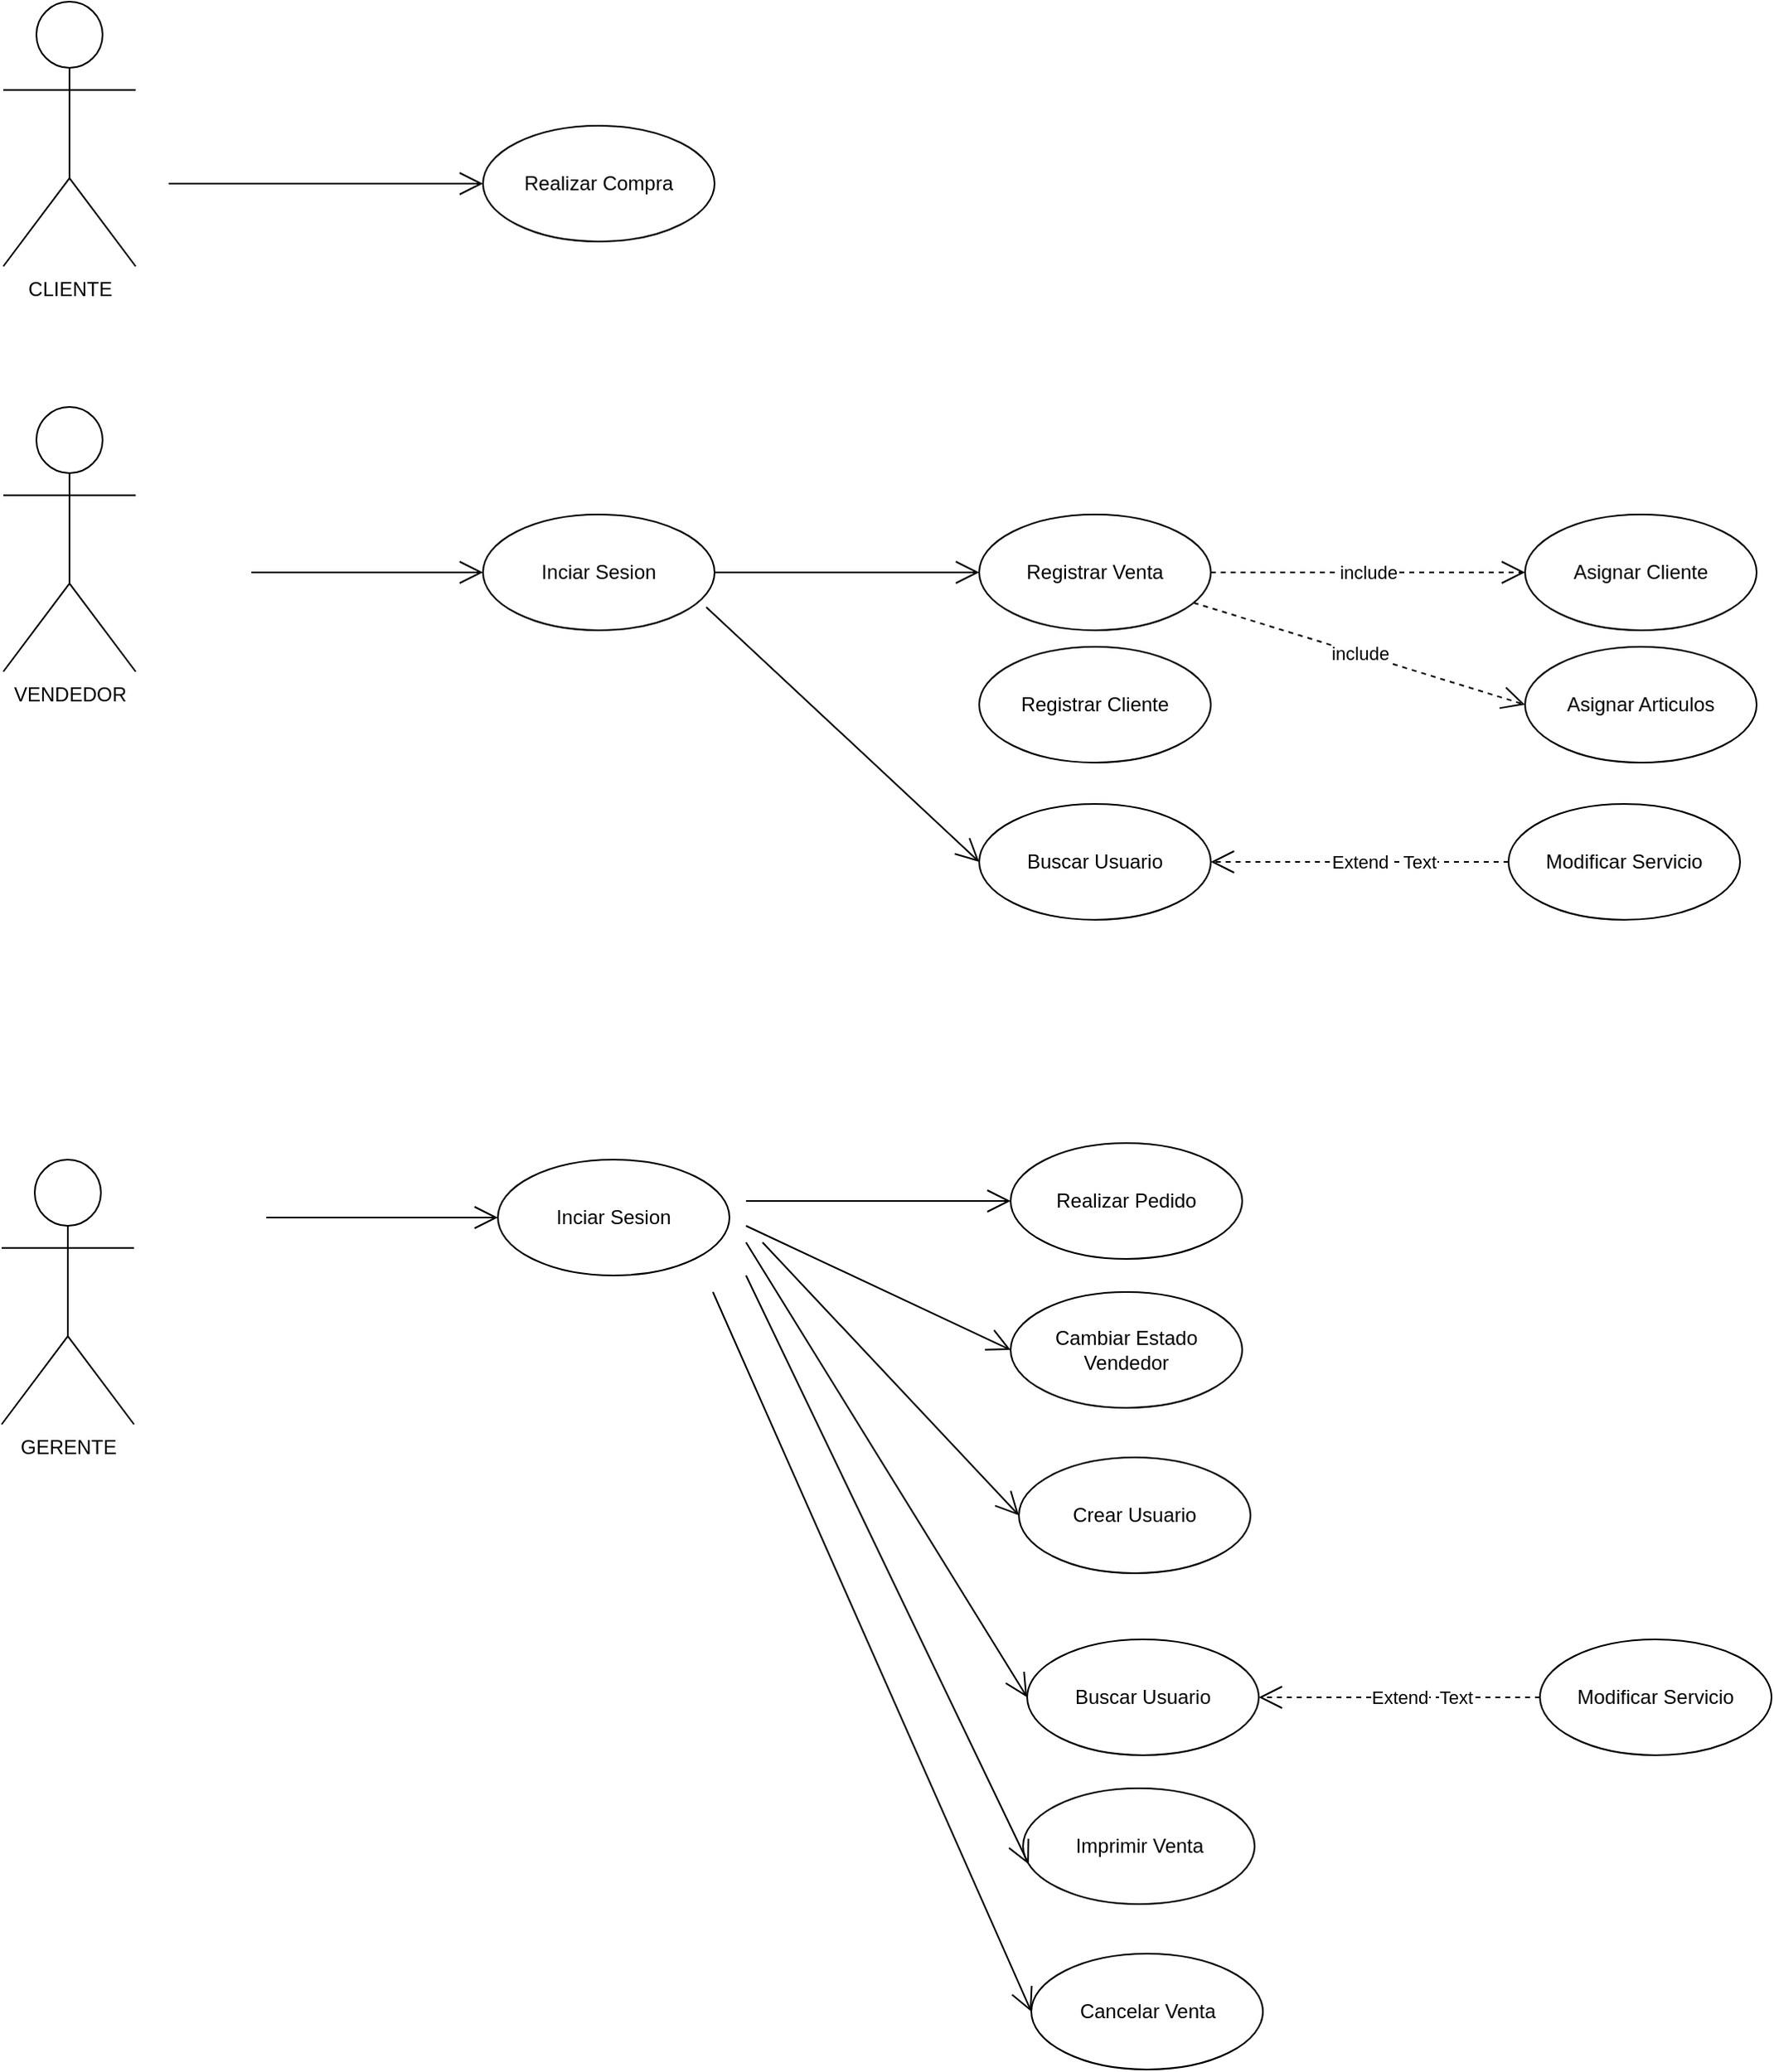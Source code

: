 <mxfile version="20.8.16" type="device"><diagram id="q2j8Y4pweuj2jd-uYmjU" name="Page-1"><mxGraphModel dx="1659" dy="901" grid="1" gridSize="10" guides="1" tooltips="1" connect="1" arrows="1" fold="1" page="1" pageScale="1" pageWidth="1169" pageHeight="827" math="0" shadow="0"><root><mxCell id="0"/><mxCell id="1" parent="0"/><mxCell id="rADb9SsHpscGJmnHa3H3-1" value="CLIENTE" style="shape=umlActor;verticalLabelPosition=bottom;verticalAlign=top;html=1;" parent="1" vertex="1"><mxGeometry x="100" y="40" width="80" height="160" as="geometry"/></mxCell><mxCell id="rADb9SsHpscGJmnHa3H3-4" value="Realizar Compra" style="ellipse;whiteSpace=wrap;html=1;" parent="1" vertex="1"><mxGeometry x="390" y="115" width="140" height="70" as="geometry"/></mxCell><mxCell id="rADb9SsHpscGJmnHa3H3-5" value="" style="endArrow=open;endFill=1;endSize=12;html=1;rounded=0;entryX=0;entryY=0.5;entryDx=0;entryDy=0;" parent="1" target="rADb9SsHpscGJmnHa3H3-4" edge="1"><mxGeometry width="160" relative="1" as="geometry"><mxPoint x="200" y="150" as="sourcePoint"/><mxPoint x="360" y="150" as="targetPoint"/></mxGeometry></mxCell><mxCell id="rADb9SsHpscGJmnHa3H3-8" value="GERENTE" style="shape=umlActor;verticalLabelPosition=bottom;verticalAlign=top;html=1;" parent="1" vertex="1"><mxGeometry x="99" y="740" width="80" height="160" as="geometry"/></mxCell><mxCell id="npNVWmQioHByN9bGLHw9-1" value="VENDEDOR" style="shape=umlActor;verticalLabelPosition=bottom;verticalAlign=top;html=1;" vertex="1" parent="1"><mxGeometry x="100" y="285" width="80" height="160" as="geometry"/></mxCell><mxCell id="npNVWmQioHByN9bGLHw9-2" value="Realizar Pedido" style="ellipse;whiteSpace=wrap;html=1;" vertex="1" parent="1"><mxGeometry x="709" y="730" width="140" height="70" as="geometry"/></mxCell><mxCell id="npNVWmQioHByN9bGLHw9-3" value="" style="endArrow=open;endFill=1;endSize=12;html=1;rounded=0;entryX=0;entryY=0.5;entryDx=0;entryDy=0;" edge="1" parent="1" target="npNVWmQioHByN9bGLHw9-2"><mxGeometry width="160" relative="1" as="geometry"><mxPoint x="549" y="765" as="sourcePoint"/><mxPoint x="739" y="860" as="targetPoint"/></mxGeometry></mxCell><mxCell id="npNVWmQioHByN9bGLHw9-4" value="Cambiar Estado Vendedor" style="ellipse;whiteSpace=wrap;html=1;" vertex="1" parent="1"><mxGeometry x="709" y="820" width="140" height="70" as="geometry"/></mxCell><mxCell id="npNVWmQioHByN9bGLHw9-5" value="" style="endArrow=open;endFill=1;endSize=12;html=1;rounded=0;entryX=0;entryY=0.5;entryDx=0;entryDy=0;" edge="1" parent="1" target="npNVWmQioHByN9bGLHw9-4"><mxGeometry width="160" relative="1" as="geometry"><mxPoint x="549" y="780" as="sourcePoint"/><mxPoint x="739" y="950" as="targetPoint"/></mxGeometry></mxCell><mxCell id="npNVWmQioHByN9bGLHw9-6" value="Buscar Usuario" style="ellipse;whiteSpace=wrap;html=1;" vertex="1" parent="1"><mxGeometry x="719" y="1030" width="140" height="70" as="geometry"/></mxCell><mxCell id="npNVWmQioHByN9bGLHw9-7" value="" style="endArrow=open;endFill=1;endSize=12;html=1;rounded=0;entryX=0;entryY=0.5;entryDx=0;entryDy=0;" edge="1" parent="1" target="npNVWmQioHByN9bGLHw9-6"><mxGeometry width="160" relative="1" as="geometry"><mxPoint x="549" y="790" as="sourcePoint"/><mxPoint x="739" y="1046" as="targetPoint"/></mxGeometry></mxCell><mxCell id="npNVWmQioHByN9bGLHw9-9" value="Crear Usuario" style="ellipse;whiteSpace=wrap;html=1;" vertex="1" parent="1"><mxGeometry x="714" y="920" width="140" height="70" as="geometry"/></mxCell><mxCell id="npNVWmQioHByN9bGLHw9-10" value="Modificar Servicio" style="ellipse;whiteSpace=wrap;html=1;" vertex="1" parent="1"><mxGeometry x="1029" y="1030" width="140" height="70" as="geometry"/></mxCell><mxCell id="npNVWmQioHByN9bGLHw9-11" value="Extend" style="endArrow=open;endSize=12;dashed=1;html=1;rounded=0;exitX=0;exitY=0.5;exitDx=0;exitDy=0;entryX=1;entryY=0.5;entryDx=0;entryDy=0;" edge="1" parent="1" source="npNVWmQioHByN9bGLHw9-10" target="npNVWmQioHByN9bGLHw9-6"><mxGeometry width="160" relative="1" as="geometry"><mxPoint x="859" y="1056" as="sourcePoint"/><mxPoint x="869" y="1006" as="targetPoint"/></mxGeometry></mxCell><mxCell id="npNVWmQioHByN9bGLHw9-23" value="Text" style="edgeLabel;html=1;align=center;verticalAlign=middle;resizable=0;points=[];" vertex="1" connectable="0" parent="npNVWmQioHByN9bGLHw9-11"><mxGeometry x="-0.4" relative="1" as="geometry"><mxPoint as="offset"/></mxGeometry></mxCell><mxCell id="npNVWmQioHByN9bGLHw9-16" value="" style="endArrow=open;endFill=1;endSize=12;html=1;rounded=0;entryX=0;entryY=0.5;entryDx=0;entryDy=0;" edge="1" parent="1" target="npNVWmQioHByN9bGLHw9-9"><mxGeometry width="160" relative="1" as="geometry"><mxPoint x="559" y="790" as="sourcePoint"/><mxPoint x="719" y="865" as="targetPoint"/></mxGeometry></mxCell><mxCell id="npNVWmQioHByN9bGLHw9-17" value="Inciar Sesion" style="ellipse;whiteSpace=wrap;html=1;" vertex="1" parent="1"><mxGeometry x="399" y="740" width="140" height="70" as="geometry"/></mxCell><mxCell id="npNVWmQioHByN9bGLHw9-18" value="" style="endArrow=open;endFill=1;endSize=12;html=1;rounded=0;entryX=0;entryY=0.5;entryDx=0;entryDy=0;" edge="1" parent="1" target="npNVWmQioHByN9bGLHw9-17"><mxGeometry width="160" relative="1" as="geometry"><mxPoint x="259" y="775" as="sourcePoint"/><mxPoint x="429" y="790" as="targetPoint"/></mxGeometry></mxCell><mxCell id="npNVWmQioHByN9bGLHw9-19" value="Inciar Sesion" style="ellipse;whiteSpace=wrap;html=1;" vertex="1" parent="1"><mxGeometry x="390" y="350" width="140" height="70" as="geometry"/></mxCell><mxCell id="npNVWmQioHByN9bGLHw9-20" value="" style="endArrow=open;endFill=1;endSize=12;html=1;rounded=0;entryX=0;entryY=0.5;entryDx=0;entryDy=0;" edge="1" parent="1" target="npNVWmQioHByN9bGLHw9-19"><mxGeometry width="160" relative="1" as="geometry"><mxPoint x="250" y="385" as="sourcePoint"/><mxPoint x="420" y="400" as="targetPoint"/></mxGeometry></mxCell><mxCell id="npNVWmQioHByN9bGLHw9-21" value="Registrar Venta" style="ellipse;whiteSpace=wrap;html=1;" vertex="1" parent="1"><mxGeometry x="690" y="350" width="140" height="70" as="geometry"/></mxCell><mxCell id="npNVWmQioHByN9bGLHw9-22" value="" style="endArrow=open;endFill=1;endSize=12;html=1;rounded=0;entryX=0;entryY=0.5;entryDx=0;entryDy=0;" edge="1" parent="1" target="npNVWmQioHByN9bGLHw9-21"><mxGeometry width="160" relative="1" as="geometry"><mxPoint x="530" y="385" as="sourcePoint"/><mxPoint x="720" y="480" as="targetPoint"/></mxGeometry></mxCell><mxCell id="npNVWmQioHByN9bGLHw9-24" value="Asignar Cliente" style="ellipse;whiteSpace=wrap;html=1;" vertex="1" parent="1"><mxGeometry x="1020" y="350" width="140" height="70" as="geometry"/></mxCell><mxCell id="npNVWmQioHByN9bGLHw9-25" value="include" style="endArrow=open;endSize=12;dashed=1;html=1;rounded=0;exitX=1;exitY=0.5;exitDx=0;exitDy=0;entryX=0;entryY=0.5;entryDx=0;entryDy=0;" edge="1" parent="1" source="npNVWmQioHByN9bGLHw9-21" target="npNVWmQioHByN9bGLHw9-24"><mxGeometry width="160" relative="1" as="geometry"><mxPoint x="850" y="376" as="sourcePoint"/><mxPoint x="1050" y="240" as="targetPoint"/></mxGeometry></mxCell><mxCell id="npNVWmQioHByN9bGLHw9-27" value="Asignar Articulos" style="ellipse;whiteSpace=wrap;html=1;" vertex="1" parent="1"><mxGeometry x="1020" y="430" width="140" height="70" as="geometry"/></mxCell><mxCell id="npNVWmQioHByN9bGLHw9-28" value="include" style="endArrow=open;endSize=12;dashed=1;html=1;rounded=0;entryX=0;entryY=0.5;entryDx=0;entryDy=0;" edge="1" parent="1" target="npNVWmQioHByN9bGLHw9-27" source="npNVWmQioHByN9bGLHw9-21"><mxGeometry width="160" relative="1" as="geometry"><mxPoint x="830" y="465" as="sourcePoint"/><mxPoint x="1050" y="320" as="targetPoint"/></mxGeometry></mxCell><mxCell id="npNVWmQioHByN9bGLHw9-29" value="Imprimir Venta" style="ellipse;whiteSpace=wrap;html=1;" vertex="1" parent="1"><mxGeometry x="716.5" y="1120" width="140" height="70" as="geometry"/></mxCell><mxCell id="npNVWmQioHByN9bGLHw9-30" value="Cancelar Venta" style="ellipse;whiteSpace=wrap;html=1;" vertex="1" parent="1"><mxGeometry x="721.5" y="1220" width="140" height="70" as="geometry"/></mxCell><mxCell id="npNVWmQioHByN9bGLHw9-31" value="" style="endArrow=open;endFill=1;endSize=12;html=1;rounded=0;entryX=0.025;entryY=0.657;entryDx=0;entryDy=0;entryPerimeter=0;" edge="1" parent="1" target="npNVWmQioHByN9bGLHw9-29"><mxGeometry width="160" relative="1" as="geometry"><mxPoint x="549" y="810" as="sourcePoint"/><mxPoint x="729" y="1075" as="targetPoint"/></mxGeometry></mxCell><mxCell id="npNVWmQioHByN9bGLHw9-32" value="" style="endArrow=open;endFill=1;endSize=12;html=1;rounded=0;entryX=0;entryY=0.5;entryDx=0;entryDy=0;" edge="1" parent="1" target="npNVWmQioHByN9bGLHw9-30"><mxGeometry width="160" relative="1" as="geometry"><mxPoint x="529" y="820" as="sourcePoint"/><mxPoint x="739" y="1085" as="targetPoint"/></mxGeometry></mxCell><mxCell id="npNVWmQioHByN9bGLHw9-33" value="Registrar Cliente" style="ellipse;whiteSpace=wrap;html=1;" vertex="1" parent="1"><mxGeometry x="690" y="430" width="140" height="70" as="geometry"/></mxCell><mxCell id="npNVWmQioHByN9bGLHw9-37" value="Buscar Usuario" style="ellipse;whiteSpace=wrap;html=1;" vertex="1" parent="1"><mxGeometry x="690" y="525" width="140" height="70" as="geometry"/></mxCell><mxCell id="npNVWmQioHByN9bGLHw9-38" value="" style="endArrow=open;endFill=1;endSize=12;html=1;rounded=0;entryX=0;entryY=0.5;entryDx=0;entryDy=0;exitX=0.964;exitY=0.8;exitDx=0;exitDy=0;exitPerimeter=0;" edge="1" parent="1" target="npNVWmQioHByN9bGLHw9-37" source="npNVWmQioHByN9bGLHw9-19"><mxGeometry width="160" relative="1" as="geometry"><mxPoint x="530" y="285" as="sourcePoint"/><mxPoint x="720" y="541" as="targetPoint"/></mxGeometry></mxCell><mxCell id="npNVWmQioHByN9bGLHw9-39" value="Modificar Servicio" style="ellipse;whiteSpace=wrap;html=1;" vertex="1" parent="1"><mxGeometry x="1010" y="525" width="140" height="70" as="geometry"/></mxCell><mxCell id="npNVWmQioHByN9bGLHw9-40" value="Extend" style="endArrow=open;endSize=12;dashed=1;html=1;rounded=0;exitX=0;exitY=0.5;exitDx=0;exitDy=0;entryX=1;entryY=0.5;entryDx=0;entryDy=0;" edge="1" parent="1" source="npNVWmQioHByN9bGLHw9-39" target="npNVWmQioHByN9bGLHw9-37"><mxGeometry width="160" relative="1" as="geometry"><mxPoint x="840" y="551" as="sourcePoint"/><mxPoint x="850" y="501" as="targetPoint"/></mxGeometry></mxCell><mxCell id="npNVWmQioHByN9bGLHw9-41" value="Text" style="edgeLabel;html=1;align=center;verticalAlign=middle;resizable=0;points=[];" vertex="1" connectable="0" parent="npNVWmQioHByN9bGLHw9-40"><mxGeometry x="-0.4" relative="1" as="geometry"><mxPoint as="offset"/></mxGeometry></mxCell></root></mxGraphModel></diagram></mxfile>